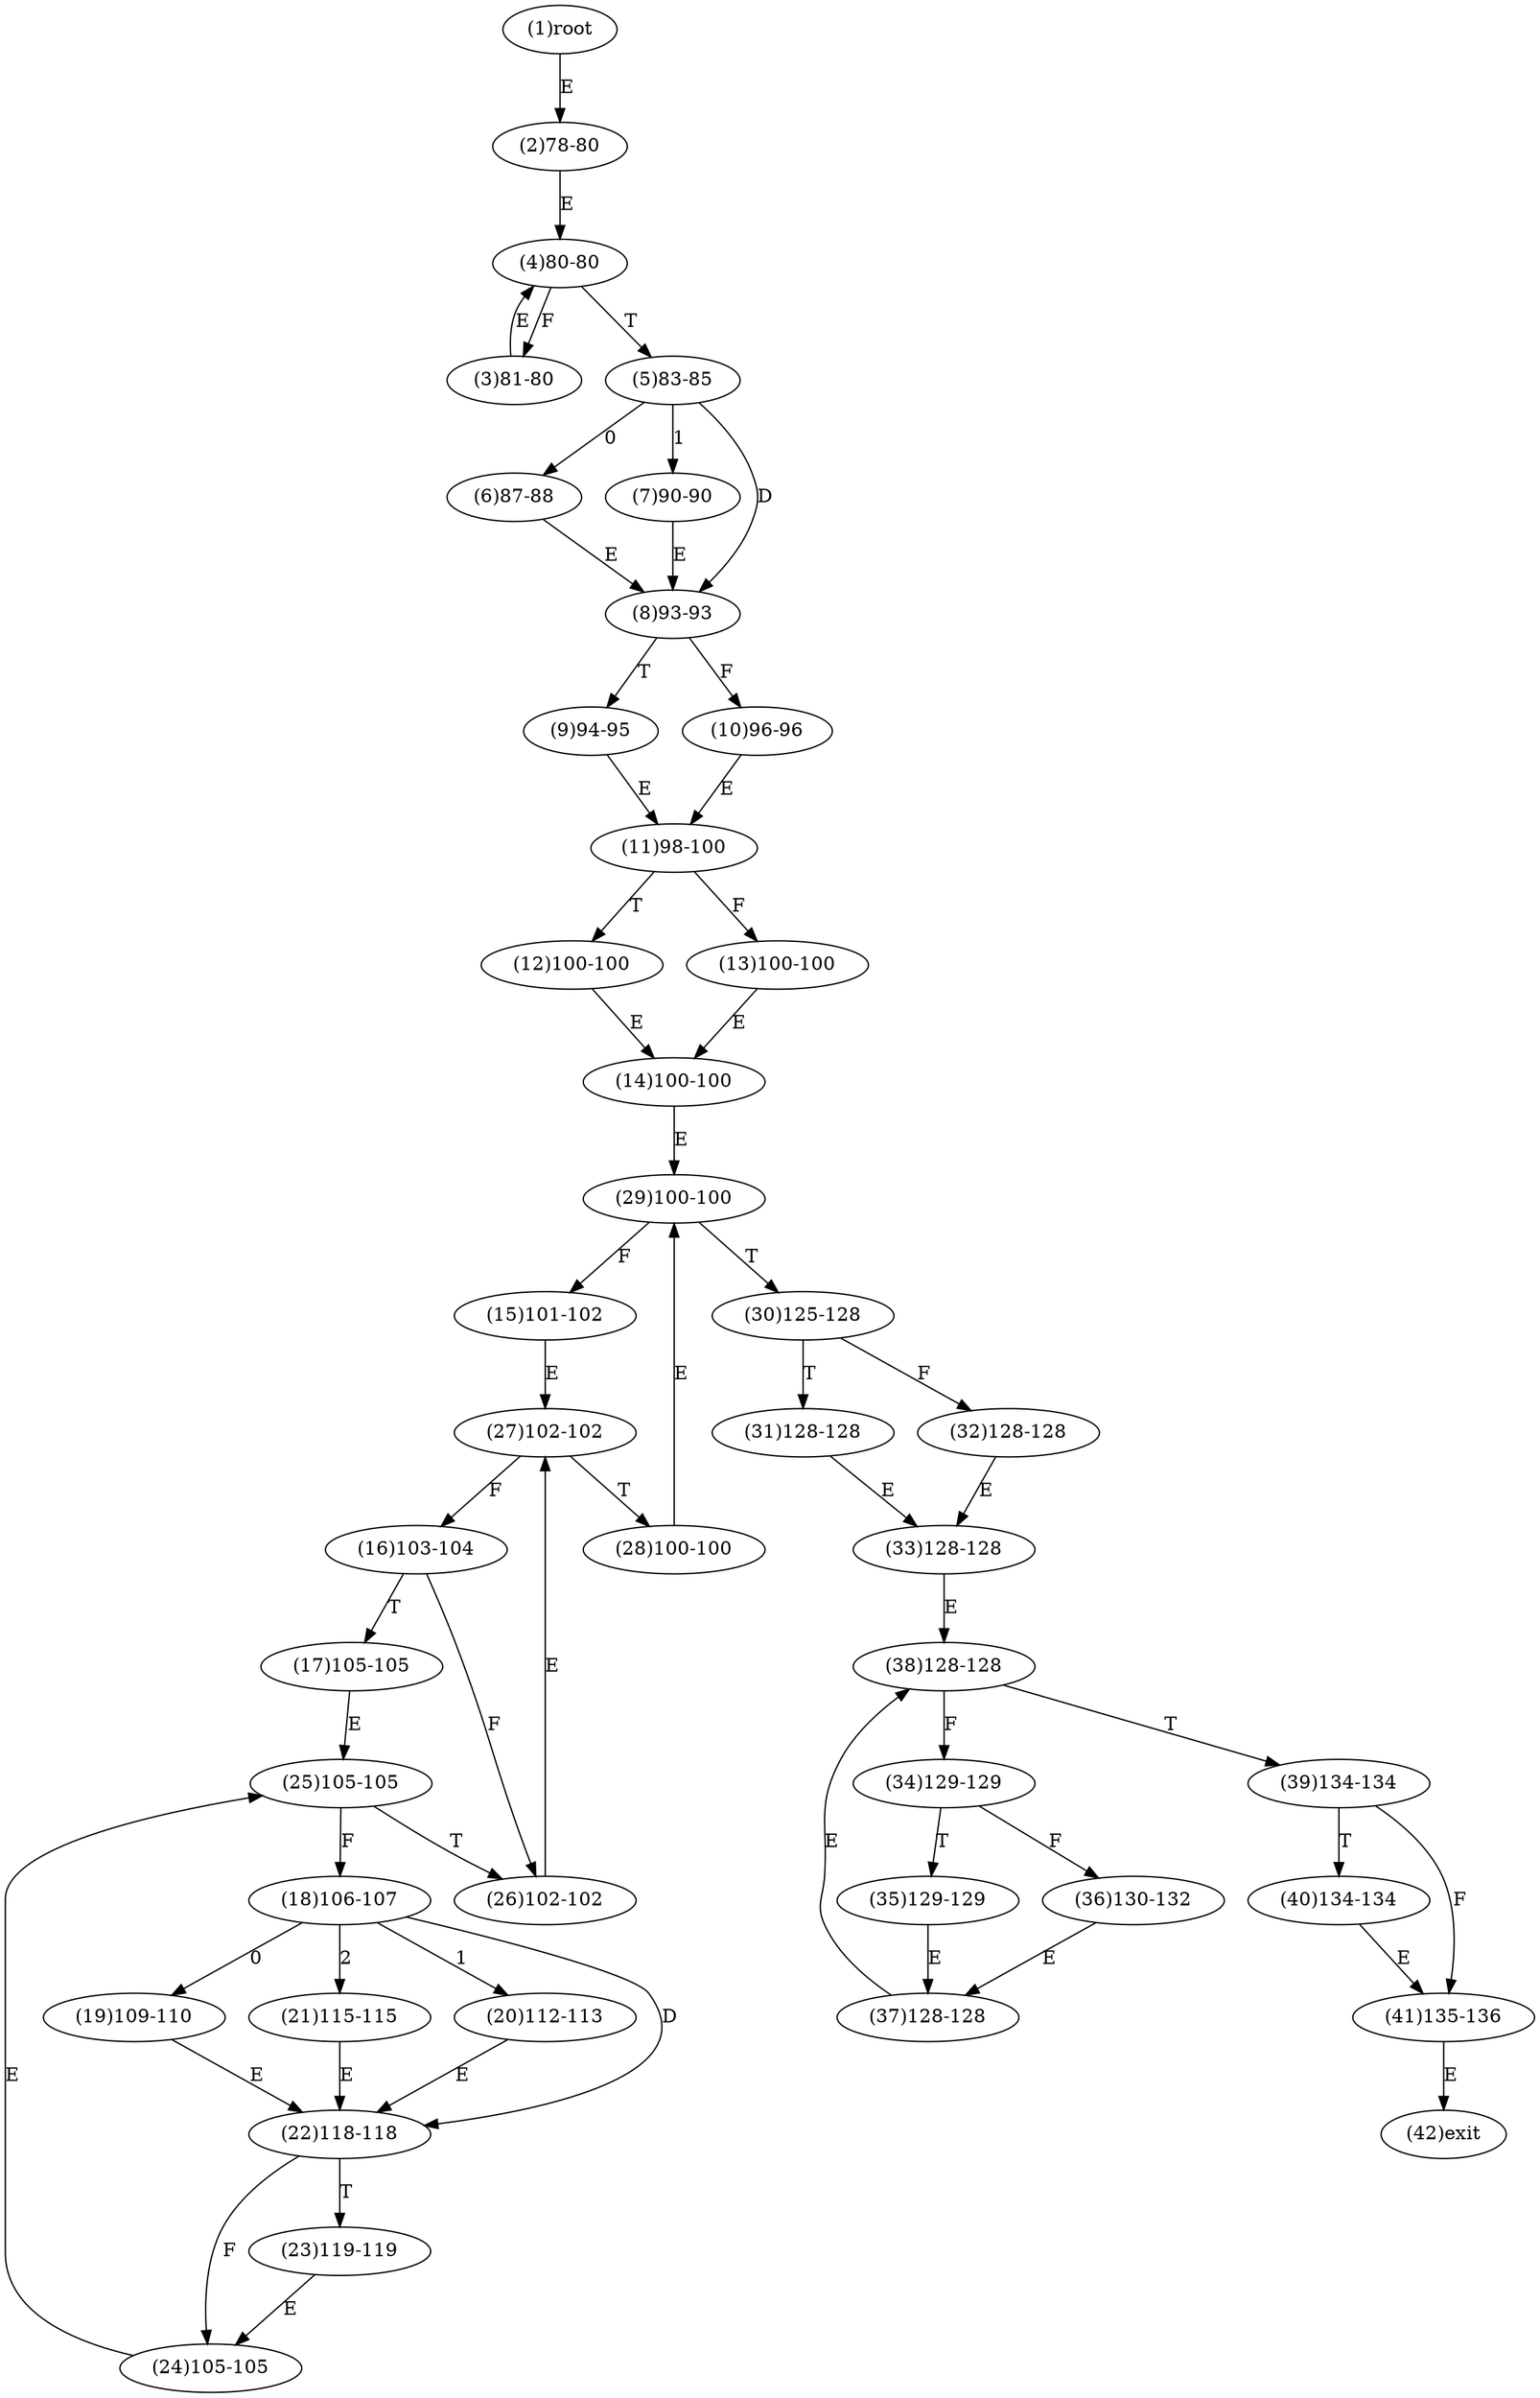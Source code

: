 digraph "" { 
1[ label="(1)root"];
2[ label="(2)78-80"];
3[ label="(3)81-80"];
4[ label="(4)80-80"];
5[ label="(5)83-85"];
6[ label="(6)87-88"];
7[ label="(7)90-90"];
8[ label="(8)93-93"];
9[ label="(9)94-95"];
10[ label="(10)96-96"];
11[ label="(11)98-100"];
12[ label="(12)100-100"];
13[ label="(13)100-100"];
14[ label="(14)100-100"];
15[ label="(15)101-102"];
17[ label="(17)105-105"];
16[ label="(16)103-104"];
19[ label="(19)109-110"];
18[ label="(18)106-107"];
21[ label="(21)115-115"];
20[ label="(20)112-113"];
23[ label="(23)119-119"];
22[ label="(22)118-118"];
25[ label="(25)105-105"];
24[ label="(24)105-105"];
27[ label="(27)102-102"];
26[ label="(26)102-102"];
29[ label="(29)100-100"];
28[ label="(28)100-100"];
31[ label="(31)128-128"];
30[ label="(30)125-128"];
34[ label="(34)129-129"];
35[ label="(35)129-129"];
32[ label="(32)128-128"];
33[ label="(33)128-128"];
38[ label="(38)128-128"];
39[ label="(39)134-134"];
36[ label="(36)130-132"];
37[ label="(37)128-128"];
42[ label="(42)exit"];
40[ label="(40)134-134"];
41[ label="(41)135-136"];
1->2[ label="E"];
2->4[ label="E"];
3->4[ label="E"];
4->3[ label="F"];
4->5[ label="T"];
5->6[ label="0"];
5->7[ label="1"];
5->8[ label="D"];
6->8[ label="E"];
7->8[ label="E"];
8->10[ label="F"];
8->9[ label="T"];
9->11[ label="E"];
10->11[ label="E"];
11->13[ label="F"];
11->12[ label="T"];
12->14[ label="E"];
13->14[ label="E"];
14->29[ label="E"];
15->27[ label="E"];
16->26[ label="F"];
16->17[ label="T"];
17->25[ label="E"];
18->19[ label="0"];
18->20[ label="1"];
18->21[ label="2"];
18->22[ label="D"];
19->22[ label="E"];
20->22[ label="E"];
21->22[ label="E"];
22->24[ label="F"];
22->23[ label="T"];
23->24[ label="E"];
24->25[ label="E"];
25->18[ label="F"];
25->26[ label="T"];
26->27[ label="E"];
27->16[ label="F"];
27->28[ label="T"];
28->29[ label="E"];
29->15[ label="F"];
29->30[ label="T"];
30->32[ label="F"];
30->31[ label="T"];
31->33[ label="E"];
32->33[ label="E"];
33->38[ label="E"];
34->36[ label="F"];
34->35[ label="T"];
35->37[ label="E"];
36->37[ label="E"];
37->38[ label="E"];
38->34[ label="F"];
38->39[ label="T"];
39->41[ label="F"];
39->40[ label="T"];
40->41[ label="E"];
41->42[ label="E"];
}